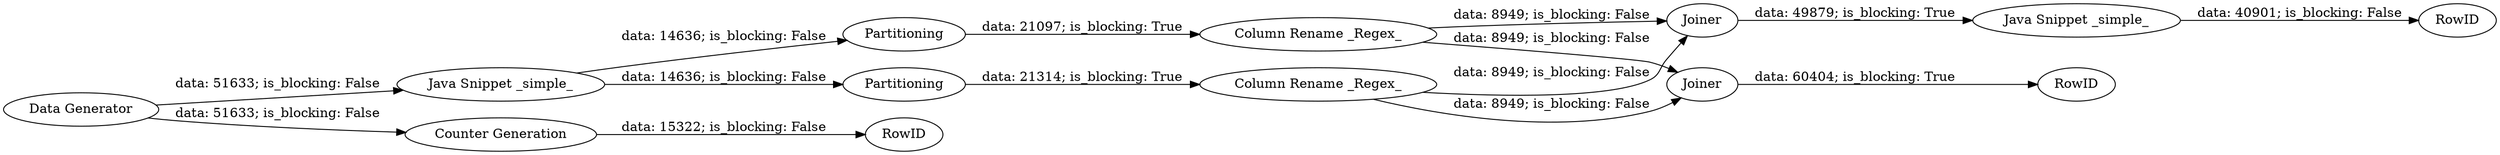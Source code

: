 digraph {
	"5132036423415892499_8" [label=Joiner]
	"5132036423415892499_16" [label=RowID]
	"5132036423415892499_13" [label=RowID]
	"5132036423415892499_7" [label="Column Rename _Regex_"]
	"5132036423415892499_2" [label="Java Snippet _simple_"]
	"5132036423415892499_6" [label="Column Rename _Regex_"]
	"5132036423415892499_5" [label=Joiner]
	"5132036423415892499_14" [label=RowID]
	"5132036423415892499_3" [label=Partitioning]
	"5132036423415892499_4" [label=Partitioning]
	"5132036423415892499_12" [label="Java Snippet _simple_"]
	"5132036423415892499_15" [label="Counter Generation"]
	"5132036423415892499_1" [label="Data Generator"]
	"5132036423415892499_3" -> "5132036423415892499_7" [label="data: 21314; is_blocking: True"]
	"5132036423415892499_7" -> "5132036423415892499_5" [label="data: 8949; is_blocking: False"]
	"5132036423415892499_12" -> "5132036423415892499_13" [label="data: 40901; is_blocking: False"]
	"5132036423415892499_6" -> "5132036423415892499_8" [label="data: 8949; is_blocking: False"]
	"5132036423415892499_7" -> "5132036423415892499_8" [label="data: 8949; is_blocking: False"]
	"5132036423415892499_2" -> "5132036423415892499_3" [label="data: 14636; is_blocking: False"]
	"5132036423415892499_1" -> "5132036423415892499_2" [label="data: 51633; is_blocking: False"]
	"5132036423415892499_5" -> "5132036423415892499_14" [label="data: 60404; is_blocking: True"]
	"5132036423415892499_8" -> "5132036423415892499_12" [label="data: 49879; is_blocking: True"]
	"5132036423415892499_1" -> "5132036423415892499_15" [label="data: 51633; is_blocking: False"]
	"5132036423415892499_4" -> "5132036423415892499_6" [label="data: 21097; is_blocking: True"]
	"5132036423415892499_15" -> "5132036423415892499_16" [label="data: 15322; is_blocking: False"]
	"5132036423415892499_2" -> "5132036423415892499_4" [label="data: 14636; is_blocking: False"]
	"5132036423415892499_6" -> "5132036423415892499_5" [label="data: 8949; is_blocking: False"]
	rankdir=LR
}
